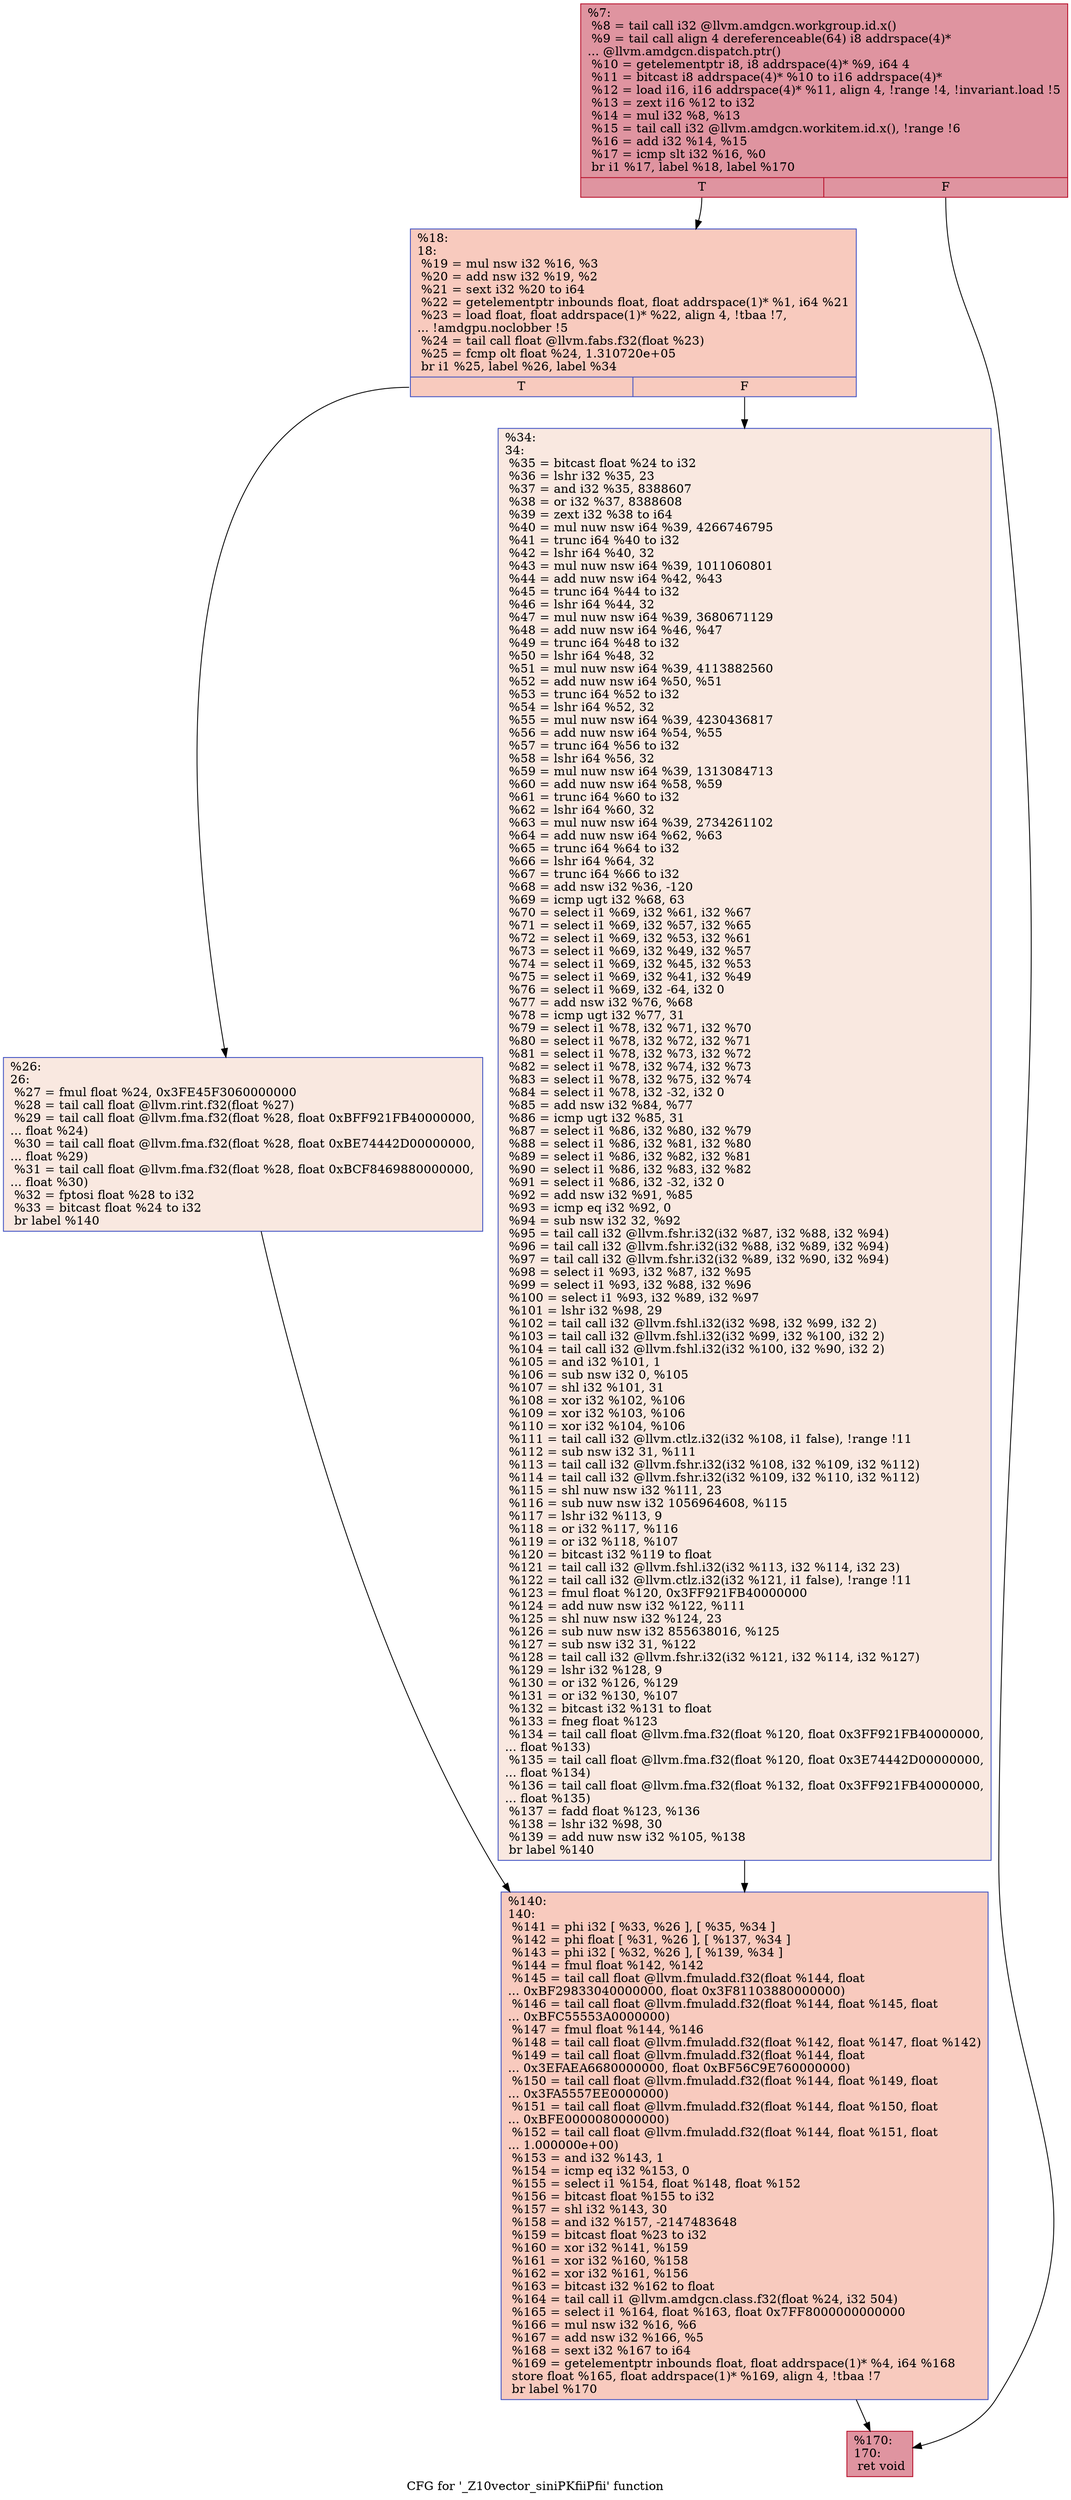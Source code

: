 digraph "CFG for '_Z10vector_siniPKfiiPfii' function" {
	label="CFG for '_Z10vector_siniPKfiiPfii' function";

	Node0x59d6e70 [shape=record,color="#b70d28ff", style=filled, fillcolor="#b70d2870",label="{%7:\l  %8 = tail call i32 @llvm.amdgcn.workgroup.id.x()\l  %9 = tail call align 4 dereferenceable(64) i8 addrspace(4)*\l... @llvm.amdgcn.dispatch.ptr()\l  %10 = getelementptr i8, i8 addrspace(4)* %9, i64 4\l  %11 = bitcast i8 addrspace(4)* %10 to i16 addrspace(4)*\l  %12 = load i16, i16 addrspace(4)* %11, align 4, !range !4, !invariant.load !5\l  %13 = zext i16 %12 to i32\l  %14 = mul i32 %8, %13\l  %15 = tail call i32 @llvm.amdgcn.workitem.id.x(), !range !6\l  %16 = add i32 %14, %15\l  %17 = icmp slt i32 %16, %0\l  br i1 %17, label %18, label %170\l|{<s0>T|<s1>F}}"];
	Node0x59d6e70:s0 -> Node0x59d8da0;
	Node0x59d6e70:s1 -> Node0x59d8e30;
	Node0x59d8da0 [shape=record,color="#3d50c3ff", style=filled, fillcolor="#ef886b70",label="{%18:\l18:                                               \l  %19 = mul nsw i32 %16, %3\l  %20 = add nsw i32 %19, %2\l  %21 = sext i32 %20 to i64\l  %22 = getelementptr inbounds float, float addrspace(1)* %1, i64 %21\l  %23 = load float, float addrspace(1)* %22, align 4, !tbaa !7,\l... !amdgpu.noclobber !5\l  %24 = tail call float @llvm.fabs.f32(float %23)\l  %25 = fcmp olt float %24, 1.310720e+05\l  br i1 %25, label %26, label %34\l|{<s0>T|<s1>F}}"];
	Node0x59d8da0:s0 -> Node0x59da640;
	Node0x59d8da0:s1 -> Node0x59da6d0;
	Node0x59da640 [shape=record,color="#3d50c3ff", style=filled, fillcolor="#f1ccb870",label="{%26:\l26:                                               \l  %27 = fmul float %24, 0x3FE45F3060000000\l  %28 = tail call float @llvm.rint.f32(float %27)\l  %29 = tail call float @llvm.fma.f32(float %28, float 0xBFF921FB40000000,\l... float %24)\l  %30 = tail call float @llvm.fma.f32(float %28, float 0xBE74442D00000000,\l... float %29)\l  %31 = tail call float @llvm.fma.f32(float %28, float 0xBCF8469880000000,\l... float %30)\l  %32 = fptosi float %28 to i32\l  %33 = bitcast float %24 to i32\l  br label %140\l}"];
	Node0x59da640 -> Node0x59d8d00;
	Node0x59da6d0 [shape=record,color="#3d50c3ff", style=filled, fillcolor="#f1ccb870",label="{%34:\l34:                                               \l  %35 = bitcast float %24 to i32\l  %36 = lshr i32 %35, 23\l  %37 = and i32 %35, 8388607\l  %38 = or i32 %37, 8388608\l  %39 = zext i32 %38 to i64\l  %40 = mul nuw nsw i64 %39, 4266746795\l  %41 = trunc i64 %40 to i32\l  %42 = lshr i64 %40, 32\l  %43 = mul nuw nsw i64 %39, 1011060801\l  %44 = add nuw nsw i64 %42, %43\l  %45 = trunc i64 %44 to i32\l  %46 = lshr i64 %44, 32\l  %47 = mul nuw nsw i64 %39, 3680671129\l  %48 = add nuw nsw i64 %46, %47\l  %49 = trunc i64 %48 to i32\l  %50 = lshr i64 %48, 32\l  %51 = mul nuw nsw i64 %39, 4113882560\l  %52 = add nuw nsw i64 %50, %51\l  %53 = trunc i64 %52 to i32\l  %54 = lshr i64 %52, 32\l  %55 = mul nuw nsw i64 %39, 4230436817\l  %56 = add nuw nsw i64 %54, %55\l  %57 = trunc i64 %56 to i32\l  %58 = lshr i64 %56, 32\l  %59 = mul nuw nsw i64 %39, 1313084713\l  %60 = add nuw nsw i64 %58, %59\l  %61 = trunc i64 %60 to i32\l  %62 = lshr i64 %60, 32\l  %63 = mul nuw nsw i64 %39, 2734261102\l  %64 = add nuw nsw i64 %62, %63\l  %65 = trunc i64 %64 to i32\l  %66 = lshr i64 %64, 32\l  %67 = trunc i64 %66 to i32\l  %68 = add nsw i32 %36, -120\l  %69 = icmp ugt i32 %68, 63\l  %70 = select i1 %69, i32 %61, i32 %67\l  %71 = select i1 %69, i32 %57, i32 %65\l  %72 = select i1 %69, i32 %53, i32 %61\l  %73 = select i1 %69, i32 %49, i32 %57\l  %74 = select i1 %69, i32 %45, i32 %53\l  %75 = select i1 %69, i32 %41, i32 %49\l  %76 = select i1 %69, i32 -64, i32 0\l  %77 = add nsw i32 %76, %68\l  %78 = icmp ugt i32 %77, 31\l  %79 = select i1 %78, i32 %71, i32 %70\l  %80 = select i1 %78, i32 %72, i32 %71\l  %81 = select i1 %78, i32 %73, i32 %72\l  %82 = select i1 %78, i32 %74, i32 %73\l  %83 = select i1 %78, i32 %75, i32 %74\l  %84 = select i1 %78, i32 -32, i32 0\l  %85 = add nsw i32 %84, %77\l  %86 = icmp ugt i32 %85, 31\l  %87 = select i1 %86, i32 %80, i32 %79\l  %88 = select i1 %86, i32 %81, i32 %80\l  %89 = select i1 %86, i32 %82, i32 %81\l  %90 = select i1 %86, i32 %83, i32 %82\l  %91 = select i1 %86, i32 -32, i32 0\l  %92 = add nsw i32 %91, %85\l  %93 = icmp eq i32 %92, 0\l  %94 = sub nsw i32 32, %92\l  %95 = tail call i32 @llvm.fshr.i32(i32 %87, i32 %88, i32 %94)\l  %96 = tail call i32 @llvm.fshr.i32(i32 %88, i32 %89, i32 %94)\l  %97 = tail call i32 @llvm.fshr.i32(i32 %89, i32 %90, i32 %94)\l  %98 = select i1 %93, i32 %87, i32 %95\l  %99 = select i1 %93, i32 %88, i32 %96\l  %100 = select i1 %93, i32 %89, i32 %97\l  %101 = lshr i32 %98, 29\l  %102 = tail call i32 @llvm.fshl.i32(i32 %98, i32 %99, i32 2)\l  %103 = tail call i32 @llvm.fshl.i32(i32 %99, i32 %100, i32 2)\l  %104 = tail call i32 @llvm.fshl.i32(i32 %100, i32 %90, i32 2)\l  %105 = and i32 %101, 1\l  %106 = sub nsw i32 0, %105\l  %107 = shl i32 %101, 31\l  %108 = xor i32 %102, %106\l  %109 = xor i32 %103, %106\l  %110 = xor i32 %104, %106\l  %111 = tail call i32 @llvm.ctlz.i32(i32 %108, i1 false), !range !11\l  %112 = sub nsw i32 31, %111\l  %113 = tail call i32 @llvm.fshr.i32(i32 %108, i32 %109, i32 %112)\l  %114 = tail call i32 @llvm.fshr.i32(i32 %109, i32 %110, i32 %112)\l  %115 = shl nuw nsw i32 %111, 23\l  %116 = sub nuw nsw i32 1056964608, %115\l  %117 = lshr i32 %113, 9\l  %118 = or i32 %117, %116\l  %119 = or i32 %118, %107\l  %120 = bitcast i32 %119 to float\l  %121 = tail call i32 @llvm.fshl.i32(i32 %113, i32 %114, i32 23)\l  %122 = tail call i32 @llvm.ctlz.i32(i32 %121, i1 false), !range !11\l  %123 = fmul float %120, 0x3FF921FB40000000\l  %124 = add nuw nsw i32 %122, %111\l  %125 = shl nuw nsw i32 %124, 23\l  %126 = sub nuw nsw i32 855638016, %125\l  %127 = sub nsw i32 31, %122\l  %128 = tail call i32 @llvm.fshr.i32(i32 %121, i32 %114, i32 %127)\l  %129 = lshr i32 %128, 9\l  %130 = or i32 %126, %129\l  %131 = or i32 %130, %107\l  %132 = bitcast i32 %131 to float\l  %133 = fneg float %123\l  %134 = tail call float @llvm.fma.f32(float %120, float 0x3FF921FB40000000,\l... float %133)\l  %135 = tail call float @llvm.fma.f32(float %120, float 0x3E74442D00000000,\l... float %134)\l  %136 = tail call float @llvm.fma.f32(float %132, float 0x3FF921FB40000000,\l... float %135)\l  %137 = fadd float %123, %136\l  %138 = lshr i32 %98, 30\l  %139 = add nuw nsw i32 %105, %138\l  br label %140\l}"];
	Node0x59da6d0 -> Node0x59d8d00;
	Node0x59d8d00 [shape=record,color="#3d50c3ff", style=filled, fillcolor="#ef886b70",label="{%140:\l140:                                              \l  %141 = phi i32 [ %33, %26 ], [ %35, %34 ]\l  %142 = phi float [ %31, %26 ], [ %137, %34 ]\l  %143 = phi i32 [ %32, %26 ], [ %139, %34 ]\l  %144 = fmul float %142, %142\l  %145 = tail call float @llvm.fmuladd.f32(float %144, float\l... 0xBF29833040000000, float 0x3F81103880000000)\l  %146 = tail call float @llvm.fmuladd.f32(float %144, float %145, float\l... 0xBFC55553A0000000)\l  %147 = fmul float %144, %146\l  %148 = tail call float @llvm.fmuladd.f32(float %142, float %147, float %142)\l  %149 = tail call float @llvm.fmuladd.f32(float %144, float\l... 0x3EFAEA6680000000, float 0xBF56C9E760000000)\l  %150 = tail call float @llvm.fmuladd.f32(float %144, float %149, float\l... 0x3FA5557EE0000000)\l  %151 = tail call float @llvm.fmuladd.f32(float %144, float %150, float\l... 0xBFE0000080000000)\l  %152 = tail call float @llvm.fmuladd.f32(float %144, float %151, float\l... 1.000000e+00)\l  %153 = and i32 %143, 1\l  %154 = icmp eq i32 %153, 0\l  %155 = select i1 %154, float %148, float %152\l  %156 = bitcast float %155 to i32\l  %157 = shl i32 %143, 30\l  %158 = and i32 %157, -2147483648\l  %159 = bitcast float %23 to i32\l  %160 = xor i32 %141, %159\l  %161 = xor i32 %160, %158\l  %162 = xor i32 %161, %156\l  %163 = bitcast i32 %162 to float\l  %164 = tail call i1 @llvm.amdgcn.class.f32(float %24, i32 504)\l  %165 = select i1 %164, float %163, float 0x7FF8000000000000\l  %166 = mul nsw i32 %16, %6\l  %167 = add nsw i32 %166, %5\l  %168 = sext i32 %167 to i64\l  %169 = getelementptr inbounds float, float addrspace(1)* %4, i64 %168\l  store float %165, float addrspace(1)* %169, align 4, !tbaa !7\l  br label %170\l}"];
	Node0x59d8d00 -> Node0x59d8e30;
	Node0x59d8e30 [shape=record,color="#b70d28ff", style=filled, fillcolor="#b70d2870",label="{%170:\l170:                                              \l  ret void\l}"];
}
